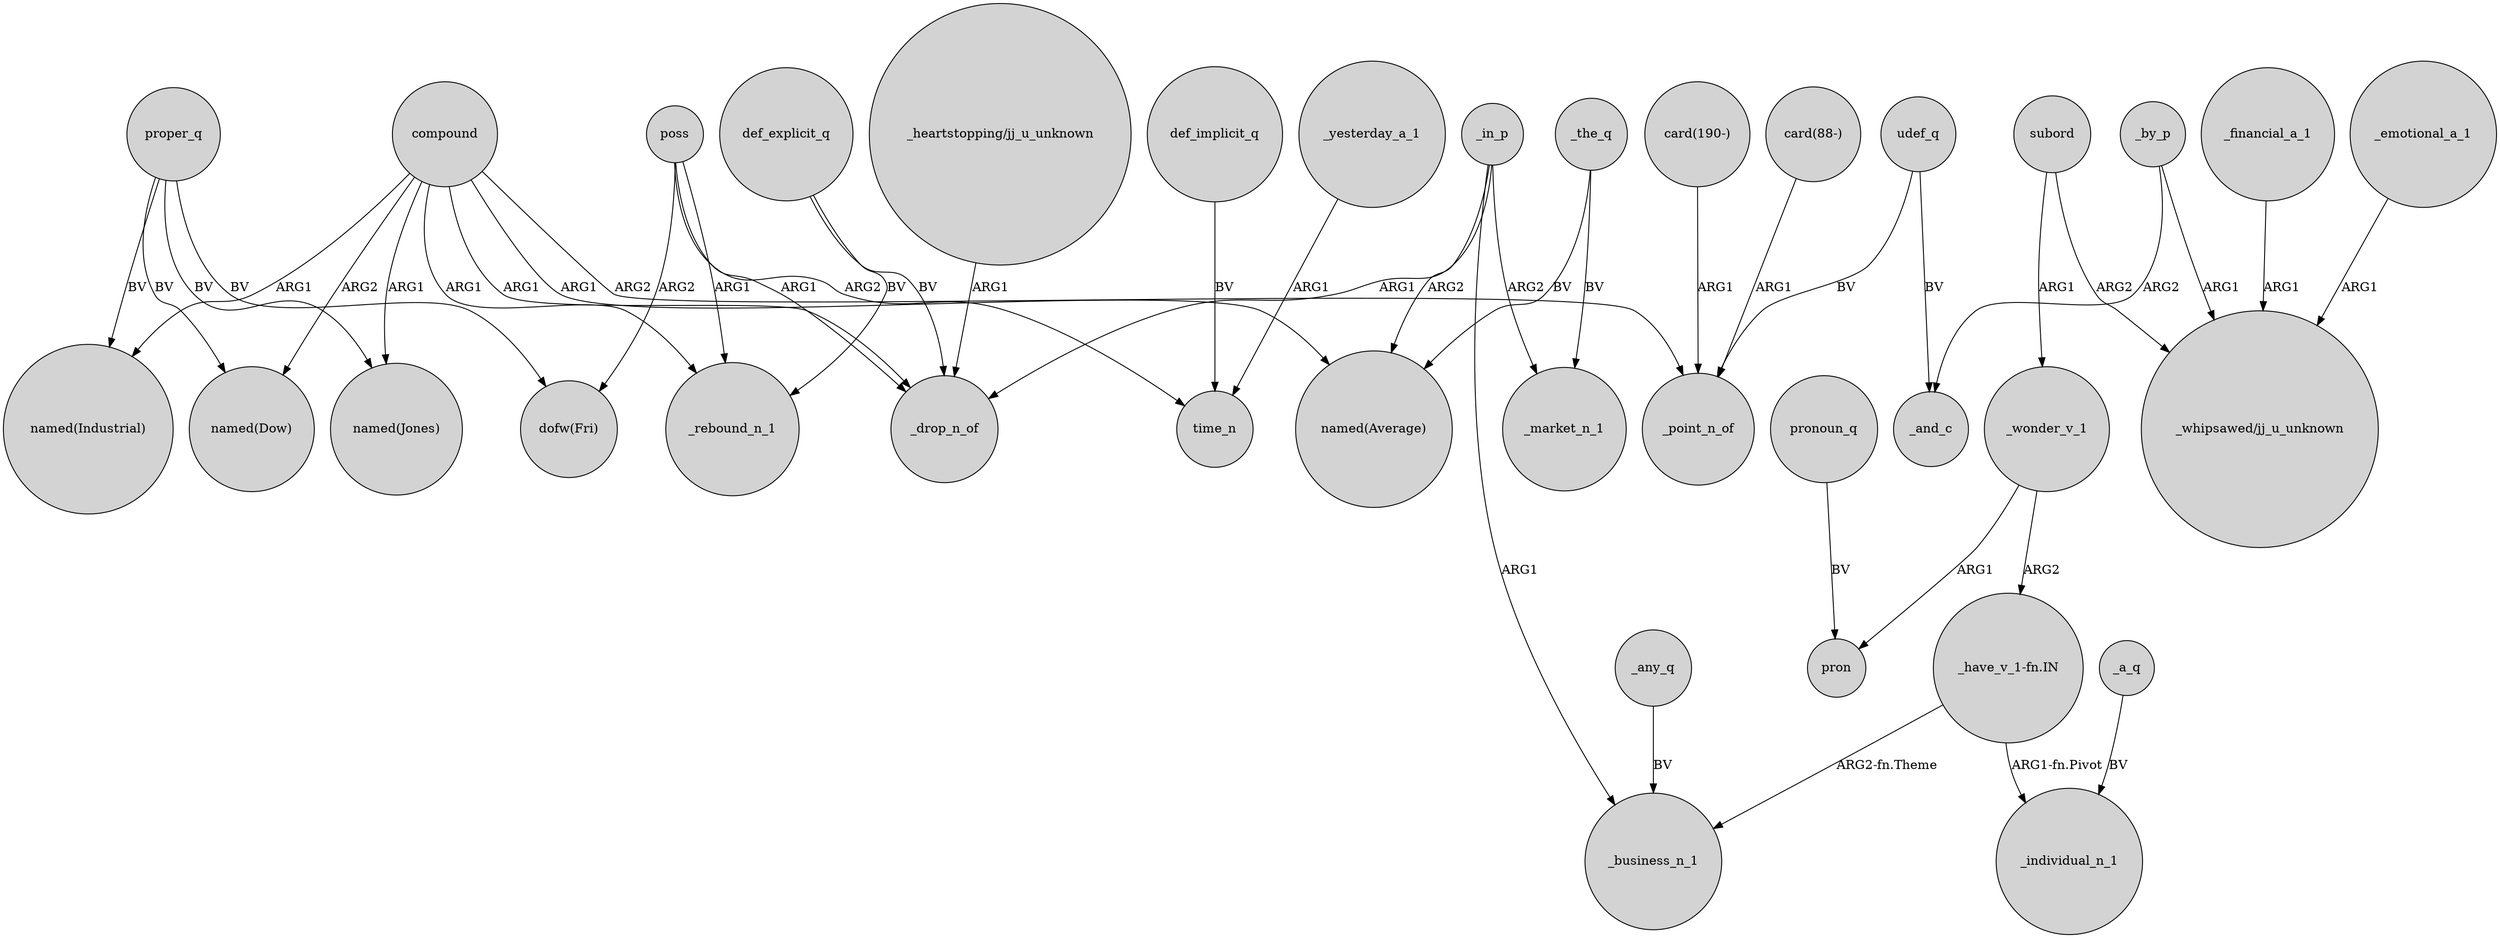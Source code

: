 digraph {
	node [shape=circle style=filled]
	compound -> "named(Industrial)" [label=ARG1]
	proper_q -> "dofw(Fri)" [label=BV]
	_yesterday_a_1 -> time_n [label=ARG1]
	_a_q -> _individual_n_1 [label=BV]
	_any_q -> _business_n_1 [label=BV]
	compound -> "named(Dow)" [label=ARG2]
	_in_p -> _business_n_1 [label=ARG1]
	_in_p -> _drop_n_of [label=ARG1]
	poss -> _drop_n_of [label=ARG1]
	proper_q -> "named(Dow)" [label=BV]
	compound -> _drop_n_of [label=ARG1]
	poss -> time_n [label=ARG2]
	compound -> "named(Average)" [label=ARG1]
	"_have_v_1-fn.IN" -> _business_n_1 [label="ARG2-fn.Theme"]
	_wonder_v_1 -> "_have_v_1-fn.IN" [label=ARG2]
	poss -> _rebound_n_1 [label=ARG1]
	subord -> _wonder_v_1 [label=ARG1]
	_by_p -> _and_c [label=ARG2]
	poss -> "dofw(Fri)" [label=ARG2]
	pronoun_q -> pron [label=BV]
	proper_q -> "named(Industrial)" [label=BV]
	proper_q -> "named(Jones)" [label=BV]
	compound -> _point_n_of [label=ARG2]
	_by_p -> "_whipsawed/jj_u_unknown" [label=ARG1]
	_in_p -> "named(Average)" [label=ARG2]
	def_explicit_q -> _drop_n_of [label=BV]
	"_have_v_1-fn.IN" -> _individual_n_1 [label="ARG1-fn.Pivot"]
	compound -> _rebound_n_1 [label=ARG1]
	_financial_a_1 -> "_whipsawed/jj_u_unknown" [label=ARG1]
	def_explicit_q -> _rebound_n_1 [label=BV]
	_emotional_a_1 -> "_whipsawed/jj_u_unknown" [label=ARG1]
	_wonder_v_1 -> pron [label=ARG1]
	_in_p -> _market_n_1 [label=ARG2]
	"card(88-)" -> _point_n_of [label=ARG1]
	"_heartstopping/jj_u_unknown" -> _drop_n_of [label=ARG1]
	udef_q -> _and_c [label=BV]
	_the_q -> _market_n_1 [label=BV]
	compound -> "named(Jones)" [label=ARG1]
	_the_q -> "named(Average)" [label=BV]
	subord -> "_whipsawed/jj_u_unknown" [label=ARG2]
	"card(190-)" -> _point_n_of [label=ARG1]
	def_implicit_q -> time_n [label=BV]
	udef_q -> _point_n_of [label=BV]
}
